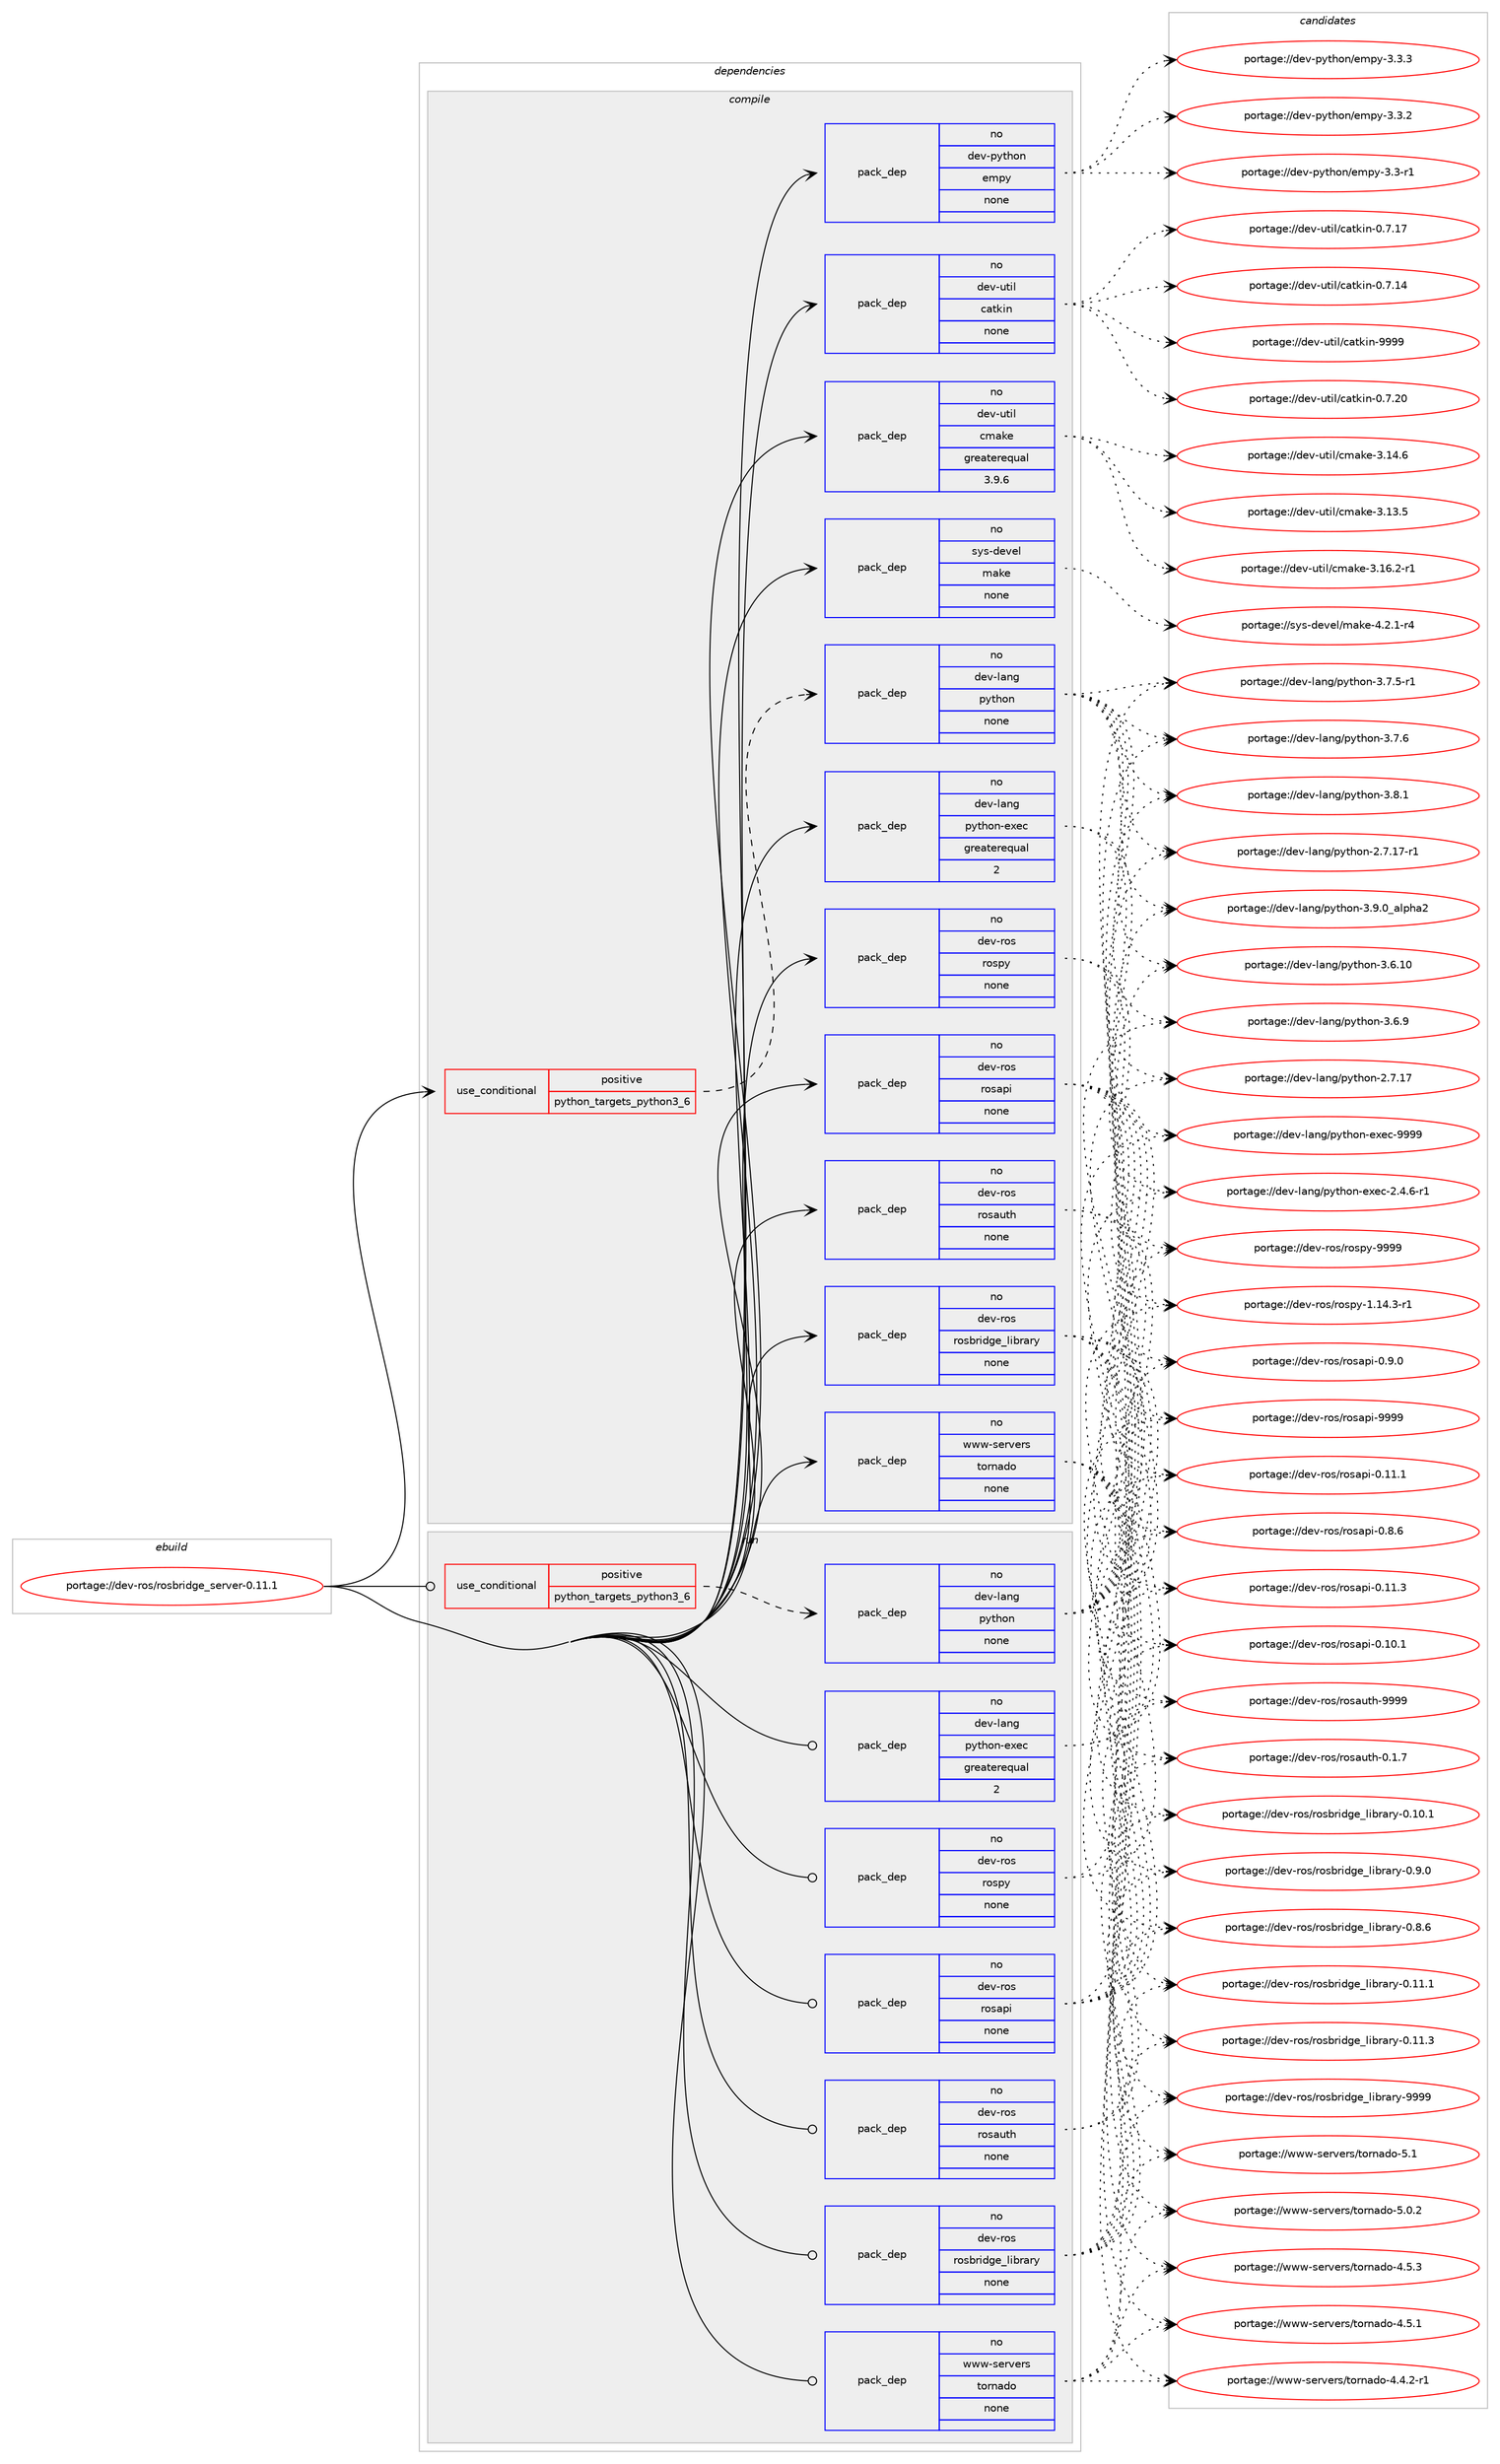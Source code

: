 digraph prolog {

# *************
# Graph options
# *************

newrank=true;
concentrate=true;
compound=true;
graph [rankdir=LR,fontname=Helvetica,fontsize=10,ranksep=1.5];#, ranksep=2.5, nodesep=0.2];
edge  [arrowhead=vee];
node  [fontname=Helvetica,fontsize=10];

# **********
# The ebuild
# **********

subgraph cluster_leftcol {
color=gray;
rank=same;
label=<<i>ebuild</i>>;
id [label="portage://dev-ros/rosbridge_server-0.11.1", color=red, width=4, href="../dev-ros/rosbridge_server-0.11.1.svg"];
}

# ****************
# The dependencies
# ****************

subgraph cluster_midcol {
color=gray;
label=<<i>dependencies</i>>;
subgraph cluster_compile {
fillcolor="#eeeeee";
style=filled;
label=<<i>compile</i>>;
subgraph cond98288 {
dependency389616 [label=<<TABLE BORDER="0" CELLBORDER="1" CELLSPACING="0" CELLPADDING="4"><TR><TD ROWSPAN="3" CELLPADDING="10">use_conditional</TD></TR><TR><TD>positive</TD></TR><TR><TD>python_targets_python3_6</TD></TR></TABLE>>, shape=none, color=red];
subgraph pack286475 {
dependency389617 [label=<<TABLE BORDER="0" CELLBORDER="1" CELLSPACING="0" CELLPADDING="4" WIDTH="220"><TR><TD ROWSPAN="6" CELLPADDING="30">pack_dep</TD></TR><TR><TD WIDTH="110">no</TD></TR><TR><TD>dev-lang</TD></TR><TR><TD>python</TD></TR><TR><TD>none</TD></TR><TR><TD></TD></TR></TABLE>>, shape=none, color=blue];
}
dependency389616:e -> dependency389617:w [weight=20,style="dashed",arrowhead="vee"];
}
id:e -> dependency389616:w [weight=20,style="solid",arrowhead="vee"];
subgraph pack286476 {
dependency389618 [label=<<TABLE BORDER="0" CELLBORDER="1" CELLSPACING="0" CELLPADDING="4" WIDTH="220"><TR><TD ROWSPAN="6" CELLPADDING="30">pack_dep</TD></TR><TR><TD WIDTH="110">no</TD></TR><TR><TD>dev-lang</TD></TR><TR><TD>python-exec</TD></TR><TR><TD>greaterequal</TD></TR><TR><TD>2</TD></TR></TABLE>>, shape=none, color=blue];
}
id:e -> dependency389618:w [weight=20,style="solid",arrowhead="vee"];
subgraph pack286477 {
dependency389619 [label=<<TABLE BORDER="0" CELLBORDER="1" CELLSPACING="0" CELLPADDING="4" WIDTH="220"><TR><TD ROWSPAN="6" CELLPADDING="30">pack_dep</TD></TR><TR><TD WIDTH="110">no</TD></TR><TR><TD>dev-python</TD></TR><TR><TD>empy</TD></TR><TR><TD>none</TD></TR><TR><TD></TD></TR></TABLE>>, shape=none, color=blue];
}
id:e -> dependency389619:w [weight=20,style="solid",arrowhead="vee"];
subgraph pack286478 {
dependency389620 [label=<<TABLE BORDER="0" CELLBORDER="1" CELLSPACING="0" CELLPADDING="4" WIDTH="220"><TR><TD ROWSPAN="6" CELLPADDING="30">pack_dep</TD></TR><TR><TD WIDTH="110">no</TD></TR><TR><TD>dev-ros</TD></TR><TR><TD>rosapi</TD></TR><TR><TD>none</TD></TR><TR><TD></TD></TR></TABLE>>, shape=none, color=blue];
}
id:e -> dependency389620:w [weight=20,style="solid",arrowhead="vee"];
subgraph pack286479 {
dependency389621 [label=<<TABLE BORDER="0" CELLBORDER="1" CELLSPACING="0" CELLPADDING="4" WIDTH="220"><TR><TD ROWSPAN="6" CELLPADDING="30">pack_dep</TD></TR><TR><TD WIDTH="110">no</TD></TR><TR><TD>dev-ros</TD></TR><TR><TD>rosauth</TD></TR><TR><TD>none</TD></TR><TR><TD></TD></TR></TABLE>>, shape=none, color=blue];
}
id:e -> dependency389621:w [weight=20,style="solid",arrowhead="vee"];
subgraph pack286480 {
dependency389622 [label=<<TABLE BORDER="0" CELLBORDER="1" CELLSPACING="0" CELLPADDING="4" WIDTH="220"><TR><TD ROWSPAN="6" CELLPADDING="30">pack_dep</TD></TR><TR><TD WIDTH="110">no</TD></TR><TR><TD>dev-ros</TD></TR><TR><TD>rosbridge_library</TD></TR><TR><TD>none</TD></TR><TR><TD></TD></TR></TABLE>>, shape=none, color=blue];
}
id:e -> dependency389622:w [weight=20,style="solid",arrowhead="vee"];
subgraph pack286481 {
dependency389623 [label=<<TABLE BORDER="0" CELLBORDER="1" CELLSPACING="0" CELLPADDING="4" WIDTH="220"><TR><TD ROWSPAN="6" CELLPADDING="30">pack_dep</TD></TR><TR><TD WIDTH="110">no</TD></TR><TR><TD>dev-ros</TD></TR><TR><TD>rospy</TD></TR><TR><TD>none</TD></TR><TR><TD></TD></TR></TABLE>>, shape=none, color=blue];
}
id:e -> dependency389623:w [weight=20,style="solid",arrowhead="vee"];
subgraph pack286482 {
dependency389624 [label=<<TABLE BORDER="0" CELLBORDER="1" CELLSPACING="0" CELLPADDING="4" WIDTH="220"><TR><TD ROWSPAN="6" CELLPADDING="30">pack_dep</TD></TR><TR><TD WIDTH="110">no</TD></TR><TR><TD>dev-util</TD></TR><TR><TD>catkin</TD></TR><TR><TD>none</TD></TR><TR><TD></TD></TR></TABLE>>, shape=none, color=blue];
}
id:e -> dependency389624:w [weight=20,style="solid",arrowhead="vee"];
subgraph pack286483 {
dependency389625 [label=<<TABLE BORDER="0" CELLBORDER="1" CELLSPACING="0" CELLPADDING="4" WIDTH="220"><TR><TD ROWSPAN="6" CELLPADDING="30">pack_dep</TD></TR><TR><TD WIDTH="110">no</TD></TR><TR><TD>dev-util</TD></TR><TR><TD>cmake</TD></TR><TR><TD>greaterequal</TD></TR><TR><TD>3.9.6</TD></TR></TABLE>>, shape=none, color=blue];
}
id:e -> dependency389625:w [weight=20,style="solid",arrowhead="vee"];
subgraph pack286484 {
dependency389626 [label=<<TABLE BORDER="0" CELLBORDER="1" CELLSPACING="0" CELLPADDING="4" WIDTH="220"><TR><TD ROWSPAN="6" CELLPADDING="30">pack_dep</TD></TR><TR><TD WIDTH="110">no</TD></TR><TR><TD>sys-devel</TD></TR><TR><TD>make</TD></TR><TR><TD>none</TD></TR><TR><TD></TD></TR></TABLE>>, shape=none, color=blue];
}
id:e -> dependency389626:w [weight=20,style="solid",arrowhead="vee"];
subgraph pack286485 {
dependency389627 [label=<<TABLE BORDER="0" CELLBORDER="1" CELLSPACING="0" CELLPADDING="4" WIDTH="220"><TR><TD ROWSPAN="6" CELLPADDING="30">pack_dep</TD></TR><TR><TD WIDTH="110">no</TD></TR><TR><TD>www-servers</TD></TR><TR><TD>tornado</TD></TR><TR><TD>none</TD></TR><TR><TD></TD></TR></TABLE>>, shape=none, color=blue];
}
id:e -> dependency389627:w [weight=20,style="solid",arrowhead="vee"];
}
subgraph cluster_compileandrun {
fillcolor="#eeeeee";
style=filled;
label=<<i>compile and run</i>>;
}
subgraph cluster_run {
fillcolor="#eeeeee";
style=filled;
label=<<i>run</i>>;
subgraph cond98289 {
dependency389628 [label=<<TABLE BORDER="0" CELLBORDER="1" CELLSPACING="0" CELLPADDING="4"><TR><TD ROWSPAN="3" CELLPADDING="10">use_conditional</TD></TR><TR><TD>positive</TD></TR><TR><TD>python_targets_python3_6</TD></TR></TABLE>>, shape=none, color=red];
subgraph pack286486 {
dependency389629 [label=<<TABLE BORDER="0" CELLBORDER="1" CELLSPACING="0" CELLPADDING="4" WIDTH="220"><TR><TD ROWSPAN="6" CELLPADDING="30">pack_dep</TD></TR><TR><TD WIDTH="110">no</TD></TR><TR><TD>dev-lang</TD></TR><TR><TD>python</TD></TR><TR><TD>none</TD></TR><TR><TD></TD></TR></TABLE>>, shape=none, color=blue];
}
dependency389628:e -> dependency389629:w [weight=20,style="dashed",arrowhead="vee"];
}
id:e -> dependency389628:w [weight=20,style="solid",arrowhead="odot"];
subgraph pack286487 {
dependency389630 [label=<<TABLE BORDER="0" CELLBORDER="1" CELLSPACING="0" CELLPADDING="4" WIDTH="220"><TR><TD ROWSPAN="6" CELLPADDING="30">pack_dep</TD></TR><TR><TD WIDTH="110">no</TD></TR><TR><TD>dev-lang</TD></TR><TR><TD>python-exec</TD></TR><TR><TD>greaterequal</TD></TR><TR><TD>2</TD></TR></TABLE>>, shape=none, color=blue];
}
id:e -> dependency389630:w [weight=20,style="solid",arrowhead="odot"];
subgraph pack286488 {
dependency389631 [label=<<TABLE BORDER="0" CELLBORDER="1" CELLSPACING="0" CELLPADDING="4" WIDTH="220"><TR><TD ROWSPAN="6" CELLPADDING="30">pack_dep</TD></TR><TR><TD WIDTH="110">no</TD></TR><TR><TD>dev-ros</TD></TR><TR><TD>rosapi</TD></TR><TR><TD>none</TD></TR><TR><TD></TD></TR></TABLE>>, shape=none, color=blue];
}
id:e -> dependency389631:w [weight=20,style="solid",arrowhead="odot"];
subgraph pack286489 {
dependency389632 [label=<<TABLE BORDER="0" CELLBORDER="1" CELLSPACING="0" CELLPADDING="4" WIDTH="220"><TR><TD ROWSPAN="6" CELLPADDING="30">pack_dep</TD></TR><TR><TD WIDTH="110">no</TD></TR><TR><TD>dev-ros</TD></TR><TR><TD>rosauth</TD></TR><TR><TD>none</TD></TR><TR><TD></TD></TR></TABLE>>, shape=none, color=blue];
}
id:e -> dependency389632:w [weight=20,style="solid",arrowhead="odot"];
subgraph pack286490 {
dependency389633 [label=<<TABLE BORDER="0" CELLBORDER="1" CELLSPACING="0" CELLPADDING="4" WIDTH="220"><TR><TD ROWSPAN="6" CELLPADDING="30">pack_dep</TD></TR><TR><TD WIDTH="110">no</TD></TR><TR><TD>dev-ros</TD></TR><TR><TD>rosbridge_library</TD></TR><TR><TD>none</TD></TR><TR><TD></TD></TR></TABLE>>, shape=none, color=blue];
}
id:e -> dependency389633:w [weight=20,style="solid",arrowhead="odot"];
subgraph pack286491 {
dependency389634 [label=<<TABLE BORDER="0" CELLBORDER="1" CELLSPACING="0" CELLPADDING="4" WIDTH="220"><TR><TD ROWSPAN="6" CELLPADDING="30">pack_dep</TD></TR><TR><TD WIDTH="110">no</TD></TR><TR><TD>dev-ros</TD></TR><TR><TD>rospy</TD></TR><TR><TD>none</TD></TR><TR><TD></TD></TR></TABLE>>, shape=none, color=blue];
}
id:e -> dependency389634:w [weight=20,style="solid",arrowhead="odot"];
subgraph pack286492 {
dependency389635 [label=<<TABLE BORDER="0" CELLBORDER="1" CELLSPACING="0" CELLPADDING="4" WIDTH="220"><TR><TD ROWSPAN="6" CELLPADDING="30">pack_dep</TD></TR><TR><TD WIDTH="110">no</TD></TR><TR><TD>www-servers</TD></TR><TR><TD>tornado</TD></TR><TR><TD>none</TD></TR><TR><TD></TD></TR></TABLE>>, shape=none, color=blue];
}
id:e -> dependency389635:w [weight=20,style="solid",arrowhead="odot"];
}
}

# **************
# The candidates
# **************

subgraph cluster_choices {
rank=same;
color=gray;
label=<<i>candidates</i>>;

subgraph choice286475 {
color=black;
nodesep=1;
choice10010111845108971101034711212111610411111045514657464895971081121049750 [label="portage://dev-lang/python-3.9.0_alpha2", color=red, width=4,href="../dev-lang/python-3.9.0_alpha2.svg"];
choice100101118451089711010347112121116104111110455146564649 [label="portage://dev-lang/python-3.8.1", color=red, width=4,href="../dev-lang/python-3.8.1.svg"];
choice100101118451089711010347112121116104111110455146554654 [label="portage://dev-lang/python-3.7.6", color=red, width=4,href="../dev-lang/python-3.7.6.svg"];
choice1001011184510897110103471121211161041111104551465546534511449 [label="portage://dev-lang/python-3.7.5-r1", color=red, width=4,href="../dev-lang/python-3.7.5-r1.svg"];
choice100101118451089711010347112121116104111110455146544657 [label="portage://dev-lang/python-3.6.9", color=red, width=4,href="../dev-lang/python-3.6.9.svg"];
choice10010111845108971101034711212111610411111045514654464948 [label="portage://dev-lang/python-3.6.10", color=red, width=4,href="../dev-lang/python-3.6.10.svg"];
choice100101118451089711010347112121116104111110455046554649554511449 [label="portage://dev-lang/python-2.7.17-r1", color=red, width=4,href="../dev-lang/python-2.7.17-r1.svg"];
choice10010111845108971101034711212111610411111045504655464955 [label="portage://dev-lang/python-2.7.17", color=red, width=4,href="../dev-lang/python-2.7.17.svg"];
dependency389617:e -> choice10010111845108971101034711212111610411111045514657464895971081121049750:w [style=dotted,weight="100"];
dependency389617:e -> choice100101118451089711010347112121116104111110455146564649:w [style=dotted,weight="100"];
dependency389617:e -> choice100101118451089711010347112121116104111110455146554654:w [style=dotted,weight="100"];
dependency389617:e -> choice1001011184510897110103471121211161041111104551465546534511449:w [style=dotted,weight="100"];
dependency389617:e -> choice100101118451089711010347112121116104111110455146544657:w [style=dotted,weight="100"];
dependency389617:e -> choice10010111845108971101034711212111610411111045514654464948:w [style=dotted,weight="100"];
dependency389617:e -> choice100101118451089711010347112121116104111110455046554649554511449:w [style=dotted,weight="100"];
dependency389617:e -> choice10010111845108971101034711212111610411111045504655464955:w [style=dotted,weight="100"];
}
subgraph choice286476 {
color=black;
nodesep=1;
choice10010111845108971101034711212111610411111045101120101994557575757 [label="portage://dev-lang/python-exec-9999", color=red, width=4,href="../dev-lang/python-exec-9999.svg"];
choice10010111845108971101034711212111610411111045101120101994550465246544511449 [label="portage://dev-lang/python-exec-2.4.6-r1", color=red, width=4,href="../dev-lang/python-exec-2.4.6-r1.svg"];
dependency389618:e -> choice10010111845108971101034711212111610411111045101120101994557575757:w [style=dotted,weight="100"];
dependency389618:e -> choice10010111845108971101034711212111610411111045101120101994550465246544511449:w [style=dotted,weight="100"];
}
subgraph choice286477 {
color=black;
nodesep=1;
choice1001011184511212111610411111047101109112121455146514651 [label="portage://dev-python/empy-3.3.3", color=red, width=4,href="../dev-python/empy-3.3.3.svg"];
choice1001011184511212111610411111047101109112121455146514650 [label="portage://dev-python/empy-3.3.2", color=red, width=4,href="../dev-python/empy-3.3.2.svg"];
choice1001011184511212111610411111047101109112121455146514511449 [label="portage://dev-python/empy-3.3-r1", color=red, width=4,href="../dev-python/empy-3.3-r1.svg"];
dependency389619:e -> choice1001011184511212111610411111047101109112121455146514651:w [style=dotted,weight="100"];
dependency389619:e -> choice1001011184511212111610411111047101109112121455146514650:w [style=dotted,weight="100"];
dependency389619:e -> choice1001011184511212111610411111047101109112121455146514511449:w [style=dotted,weight="100"];
}
subgraph choice286478 {
color=black;
nodesep=1;
choice1001011184511411111547114111115971121054557575757 [label="portage://dev-ros/rosapi-9999", color=red, width=4,href="../dev-ros/rosapi-9999.svg"];
choice100101118451141111154711411111597112105454846574648 [label="portage://dev-ros/rosapi-0.9.0", color=red, width=4,href="../dev-ros/rosapi-0.9.0.svg"];
choice100101118451141111154711411111597112105454846564654 [label="portage://dev-ros/rosapi-0.8.6", color=red, width=4,href="../dev-ros/rosapi-0.8.6.svg"];
choice10010111845114111115471141111159711210545484649494651 [label="portage://dev-ros/rosapi-0.11.3", color=red, width=4,href="../dev-ros/rosapi-0.11.3.svg"];
choice10010111845114111115471141111159711210545484649494649 [label="portage://dev-ros/rosapi-0.11.1", color=red, width=4,href="../dev-ros/rosapi-0.11.1.svg"];
choice10010111845114111115471141111159711210545484649484649 [label="portage://dev-ros/rosapi-0.10.1", color=red, width=4,href="../dev-ros/rosapi-0.10.1.svg"];
dependency389620:e -> choice1001011184511411111547114111115971121054557575757:w [style=dotted,weight="100"];
dependency389620:e -> choice100101118451141111154711411111597112105454846574648:w [style=dotted,weight="100"];
dependency389620:e -> choice100101118451141111154711411111597112105454846564654:w [style=dotted,weight="100"];
dependency389620:e -> choice10010111845114111115471141111159711210545484649494651:w [style=dotted,weight="100"];
dependency389620:e -> choice10010111845114111115471141111159711210545484649494649:w [style=dotted,weight="100"];
dependency389620:e -> choice10010111845114111115471141111159711210545484649484649:w [style=dotted,weight="100"];
}
subgraph choice286479 {
color=black;
nodesep=1;
choice1001011184511411111547114111115971171161044557575757 [label="portage://dev-ros/rosauth-9999", color=red, width=4,href="../dev-ros/rosauth-9999.svg"];
choice100101118451141111154711411111597117116104454846494655 [label="portage://dev-ros/rosauth-0.1.7", color=red, width=4,href="../dev-ros/rosauth-0.1.7.svg"];
dependency389621:e -> choice1001011184511411111547114111115971171161044557575757:w [style=dotted,weight="100"];
dependency389621:e -> choice100101118451141111154711411111597117116104454846494655:w [style=dotted,weight="100"];
}
subgraph choice286480 {
color=black;
nodesep=1;
choice1001011184511411111547114111115981141051001031019510810598114971141214557575757 [label="portage://dev-ros/rosbridge_library-9999", color=red, width=4,href="../dev-ros/rosbridge_library-9999.svg"];
choice100101118451141111154711411111598114105100103101951081059811497114121454846574648 [label="portage://dev-ros/rosbridge_library-0.9.0", color=red, width=4,href="../dev-ros/rosbridge_library-0.9.0.svg"];
choice100101118451141111154711411111598114105100103101951081059811497114121454846564654 [label="portage://dev-ros/rosbridge_library-0.8.6", color=red, width=4,href="../dev-ros/rosbridge_library-0.8.6.svg"];
choice10010111845114111115471141111159811410510010310195108105981149711412145484649494651 [label="portage://dev-ros/rosbridge_library-0.11.3", color=red, width=4,href="../dev-ros/rosbridge_library-0.11.3.svg"];
choice10010111845114111115471141111159811410510010310195108105981149711412145484649494649 [label="portage://dev-ros/rosbridge_library-0.11.1", color=red, width=4,href="../dev-ros/rosbridge_library-0.11.1.svg"];
choice10010111845114111115471141111159811410510010310195108105981149711412145484649484649 [label="portage://dev-ros/rosbridge_library-0.10.1", color=red, width=4,href="../dev-ros/rosbridge_library-0.10.1.svg"];
dependency389622:e -> choice1001011184511411111547114111115981141051001031019510810598114971141214557575757:w [style=dotted,weight="100"];
dependency389622:e -> choice100101118451141111154711411111598114105100103101951081059811497114121454846574648:w [style=dotted,weight="100"];
dependency389622:e -> choice100101118451141111154711411111598114105100103101951081059811497114121454846564654:w [style=dotted,weight="100"];
dependency389622:e -> choice10010111845114111115471141111159811410510010310195108105981149711412145484649494651:w [style=dotted,weight="100"];
dependency389622:e -> choice10010111845114111115471141111159811410510010310195108105981149711412145484649494649:w [style=dotted,weight="100"];
dependency389622:e -> choice10010111845114111115471141111159811410510010310195108105981149711412145484649484649:w [style=dotted,weight="100"];
}
subgraph choice286481 {
color=black;
nodesep=1;
choice10010111845114111115471141111151121214557575757 [label="portage://dev-ros/rospy-9999", color=red, width=4,href="../dev-ros/rospy-9999.svg"];
choice1001011184511411111547114111115112121454946495246514511449 [label="portage://dev-ros/rospy-1.14.3-r1", color=red, width=4,href="../dev-ros/rospy-1.14.3-r1.svg"];
dependency389623:e -> choice10010111845114111115471141111151121214557575757:w [style=dotted,weight="100"];
dependency389623:e -> choice1001011184511411111547114111115112121454946495246514511449:w [style=dotted,weight="100"];
}
subgraph choice286482 {
color=black;
nodesep=1;
choice100101118451171161051084799971161071051104557575757 [label="portage://dev-util/catkin-9999", color=red, width=4,href="../dev-util/catkin-9999.svg"];
choice1001011184511711610510847999711610710511045484655465048 [label="portage://dev-util/catkin-0.7.20", color=red, width=4,href="../dev-util/catkin-0.7.20.svg"];
choice1001011184511711610510847999711610710511045484655464955 [label="portage://dev-util/catkin-0.7.17", color=red, width=4,href="../dev-util/catkin-0.7.17.svg"];
choice1001011184511711610510847999711610710511045484655464952 [label="portage://dev-util/catkin-0.7.14", color=red, width=4,href="../dev-util/catkin-0.7.14.svg"];
dependency389624:e -> choice100101118451171161051084799971161071051104557575757:w [style=dotted,weight="100"];
dependency389624:e -> choice1001011184511711610510847999711610710511045484655465048:w [style=dotted,weight="100"];
dependency389624:e -> choice1001011184511711610510847999711610710511045484655464955:w [style=dotted,weight="100"];
dependency389624:e -> choice1001011184511711610510847999711610710511045484655464952:w [style=dotted,weight="100"];
}
subgraph choice286483 {
color=black;
nodesep=1;
choice10010111845117116105108479910997107101455146495446504511449 [label="portage://dev-util/cmake-3.16.2-r1", color=red, width=4,href="../dev-util/cmake-3.16.2-r1.svg"];
choice1001011184511711610510847991099710710145514649524654 [label="portage://dev-util/cmake-3.14.6", color=red, width=4,href="../dev-util/cmake-3.14.6.svg"];
choice1001011184511711610510847991099710710145514649514653 [label="portage://dev-util/cmake-3.13.5", color=red, width=4,href="../dev-util/cmake-3.13.5.svg"];
dependency389625:e -> choice10010111845117116105108479910997107101455146495446504511449:w [style=dotted,weight="100"];
dependency389625:e -> choice1001011184511711610510847991099710710145514649524654:w [style=dotted,weight="100"];
dependency389625:e -> choice1001011184511711610510847991099710710145514649514653:w [style=dotted,weight="100"];
}
subgraph choice286484 {
color=black;
nodesep=1;
choice1151211154510010111810110847109971071014552465046494511452 [label="portage://sys-devel/make-4.2.1-r4", color=red, width=4,href="../sys-devel/make-4.2.1-r4.svg"];
dependency389626:e -> choice1151211154510010111810110847109971071014552465046494511452:w [style=dotted,weight="100"];
}
subgraph choice286485 {
color=black;
nodesep=1;
choice11911911945115101114118101114115471161111141109710011145534649 [label="portage://www-servers/tornado-5.1", color=red, width=4,href="../www-servers/tornado-5.1.svg"];
choice119119119451151011141181011141154711611111411097100111455346484650 [label="portage://www-servers/tornado-5.0.2", color=red, width=4,href="../www-servers/tornado-5.0.2.svg"];
choice119119119451151011141181011141154711611111411097100111455246534651 [label="portage://www-servers/tornado-4.5.3", color=red, width=4,href="../www-servers/tornado-4.5.3.svg"];
choice119119119451151011141181011141154711611111411097100111455246534649 [label="portage://www-servers/tornado-4.5.1", color=red, width=4,href="../www-servers/tornado-4.5.1.svg"];
choice1191191194511510111411810111411547116111114110971001114552465246504511449 [label="portage://www-servers/tornado-4.4.2-r1", color=red, width=4,href="../www-servers/tornado-4.4.2-r1.svg"];
dependency389627:e -> choice11911911945115101114118101114115471161111141109710011145534649:w [style=dotted,weight="100"];
dependency389627:e -> choice119119119451151011141181011141154711611111411097100111455346484650:w [style=dotted,weight="100"];
dependency389627:e -> choice119119119451151011141181011141154711611111411097100111455246534651:w [style=dotted,weight="100"];
dependency389627:e -> choice119119119451151011141181011141154711611111411097100111455246534649:w [style=dotted,weight="100"];
dependency389627:e -> choice1191191194511510111411810111411547116111114110971001114552465246504511449:w [style=dotted,weight="100"];
}
subgraph choice286486 {
color=black;
nodesep=1;
choice10010111845108971101034711212111610411111045514657464895971081121049750 [label="portage://dev-lang/python-3.9.0_alpha2", color=red, width=4,href="../dev-lang/python-3.9.0_alpha2.svg"];
choice100101118451089711010347112121116104111110455146564649 [label="portage://dev-lang/python-3.8.1", color=red, width=4,href="../dev-lang/python-3.8.1.svg"];
choice100101118451089711010347112121116104111110455146554654 [label="portage://dev-lang/python-3.7.6", color=red, width=4,href="../dev-lang/python-3.7.6.svg"];
choice1001011184510897110103471121211161041111104551465546534511449 [label="portage://dev-lang/python-3.7.5-r1", color=red, width=4,href="../dev-lang/python-3.7.5-r1.svg"];
choice100101118451089711010347112121116104111110455146544657 [label="portage://dev-lang/python-3.6.9", color=red, width=4,href="../dev-lang/python-3.6.9.svg"];
choice10010111845108971101034711212111610411111045514654464948 [label="portage://dev-lang/python-3.6.10", color=red, width=4,href="../dev-lang/python-3.6.10.svg"];
choice100101118451089711010347112121116104111110455046554649554511449 [label="portage://dev-lang/python-2.7.17-r1", color=red, width=4,href="../dev-lang/python-2.7.17-r1.svg"];
choice10010111845108971101034711212111610411111045504655464955 [label="portage://dev-lang/python-2.7.17", color=red, width=4,href="../dev-lang/python-2.7.17.svg"];
dependency389629:e -> choice10010111845108971101034711212111610411111045514657464895971081121049750:w [style=dotted,weight="100"];
dependency389629:e -> choice100101118451089711010347112121116104111110455146564649:w [style=dotted,weight="100"];
dependency389629:e -> choice100101118451089711010347112121116104111110455146554654:w [style=dotted,weight="100"];
dependency389629:e -> choice1001011184510897110103471121211161041111104551465546534511449:w [style=dotted,weight="100"];
dependency389629:e -> choice100101118451089711010347112121116104111110455146544657:w [style=dotted,weight="100"];
dependency389629:e -> choice10010111845108971101034711212111610411111045514654464948:w [style=dotted,weight="100"];
dependency389629:e -> choice100101118451089711010347112121116104111110455046554649554511449:w [style=dotted,weight="100"];
dependency389629:e -> choice10010111845108971101034711212111610411111045504655464955:w [style=dotted,weight="100"];
}
subgraph choice286487 {
color=black;
nodesep=1;
choice10010111845108971101034711212111610411111045101120101994557575757 [label="portage://dev-lang/python-exec-9999", color=red, width=4,href="../dev-lang/python-exec-9999.svg"];
choice10010111845108971101034711212111610411111045101120101994550465246544511449 [label="portage://dev-lang/python-exec-2.4.6-r1", color=red, width=4,href="../dev-lang/python-exec-2.4.6-r1.svg"];
dependency389630:e -> choice10010111845108971101034711212111610411111045101120101994557575757:w [style=dotted,weight="100"];
dependency389630:e -> choice10010111845108971101034711212111610411111045101120101994550465246544511449:w [style=dotted,weight="100"];
}
subgraph choice286488 {
color=black;
nodesep=1;
choice1001011184511411111547114111115971121054557575757 [label="portage://dev-ros/rosapi-9999", color=red, width=4,href="../dev-ros/rosapi-9999.svg"];
choice100101118451141111154711411111597112105454846574648 [label="portage://dev-ros/rosapi-0.9.0", color=red, width=4,href="../dev-ros/rosapi-0.9.0.svg"];
choice100101118451141111154711411111597112105454846564654 [label="portage://dev-ros/rosapi-0.8.6", color=red, width=4,href="../dev-ros/rosapi-0.8.6.svg"];
choice10010111845114111115471141111159711210545484649494651 [label="portage://dev-ros/rosapi-0.11.3", color=red, width=4,href="../dev-ros/rosapi-0.11.3.svg"];
choice10010111845114111115471141111159711210545484649494649 [label="portage://dev-ros/rosapi-0.11.1", color=red, width=4,href="../dev-ros/rosapi-0.11.1.svg"];
choice10010111845114111115471141111159711210545484649484649 [label="portage://dev-ros/rosapi-0.10.1", color=red, width=4,href="../dev-ros/rosapi-0.10.1.svg"];
dependency389631:e -> choice1001011184511411111547114111115971121054557575757:w [style=dotted,weight="100"];
dependency389631:e -> choice100101118451141111154711411111597112105454846574648:w [style=dotted,weight="100"];
dependency389631:e -> choice100101118451141111154711411111597112105454846564654:w [style=dotted,weight="100"];
dependency389631:e -> choice10010111845114111115471141111159711210545484649494651:w [style=dotted,weight="100"];
dependency389631:e -> choice10010111845114111115471141111159711210545484649494649:w [style=dotted,weight="100"];
dependency389631:e -> choice10010111845114111115471141111159711210545484649484649:w [style=dotted,weight="100"];
}
subgraph choice286489 {
color=black;
nodesep=1;
choice1001011184511411111547114111115971171161044557575757 [label="portage://dev-ros/rosauth-9999", color=red, width=4,href="../dev-ros/rosauth-9999.svg"];
choice100101118451141111154711411111597117116104454846494655 [label="portage://dev-ros/rosauth-0.1.7", color=red, width=4,href="../dev-ros/rosauth-0.1.7.svg"];
dependency389632:e -> choice1001011184511411111547114111115971171161044557575757:w [style=dotted,weight="100"];
dependency389632:e -> choice100101118451141111154711411111597117116104454846494655:w [style=dotted,weight="100"];
}
subgraph choice286490 {
color=black;
nodesep=1;
choice1001011184511411111547114111115981141051001031019510810598114971141214557575757 [label="portage://dev-ros/rosbridge_library-9999", color=red, width=4,href="../dev-ros/rosbridge_library-9999.svg"];
choice100101118451141111154711411111598114105100103101951081059811497114121454846574648 [label="portage://dev-ros/rosbridge_library-0.9.0", color=red, width=4,href="../dev-ros/rosbridge_library-0.9.0.svg"];
choice100101118451141111154711411111598114105100103101951081059811497114121454846564654 [label="portage://dev-ros/rosbridge_library-0.8.6", color=red, width=4,href="../dev-ros/rosbridge_library-0.8.6.svg"];
choice10010111845114111115471141111159811410510010310195108105981149711412145484649494651 [label="portage://dev-ros/rosbridge_library-0.11.3", color=red, width=4,href="../dev-ros/rosbridge_library-0.11.3.svg"];
choice10010111845114111115471141111159811410510010310195108105981149711412145484649494649 [label="portage://dev-ros/rosbridge_library-0.11.1", color=red, width=4,href="../dev-ros/rosbridge_library-0.11.1.svg"];
choice10010111845114111115471141111159811410510010310195108105981149711412145484649484649 [label="portage://dev-ros/rosbridge_library-0.10.1", color=red, width=4,href="../dev-ros/rosbridge_library-0.10.1.svg"];
dependency389633:e -> choice1001011184511411111547114111115981141051001031019510810598114971141214557575757:w [style=dotted,weight="100"];
dependency389633:e -> choice100101118451141111154711411111598114105100103101951081059811497114121454846574648:w [style=dotted,weight="100"];
dependency389633:e -> choice100101118451141111154711411111598114105100103101951081059811497114121454846564654:w [style=dotted,weight="100"];
dependency389633:e -> choice10010111845114111115471141111159811410510010310195108105981149711412145484649494651:w [style=dotted,weight="100"];
dependency389633:e -> choice10010111845114111115471141111159811410510010310195108105981149711412145484649494649:w [style=dotted,weight="100"];
dependency389633:e -> choice10010111845114111115471141111159811410510010310195108105981149711412145484649484649:w [style=dotted,weight="100"];
}
subgraph choice286491 {
color=black;
nodesep=1;
choice10010111845114111115471141111151121214557575757 [label="portage://dev-ros/rospy-9999", color=red, width=4,href="../dev-ros/rospy-9999.svg"];
choice1001011184511411111547114111115112121454946495246514511449 [label="portage://dev-ros/rospy-1.14.3-r1", color=red, width=4,href="../dev-ros/rospy-1.14.3-r1.svg"];
dependency389634:e -> choice10010111845114111115471141111151121214557575757:w [style=dotted,weight="100"];
dependency389634:e -> choice1001011184511411111547114111115112121454946495246514511449:w [style=dotted,weight="100"];
}
subgraph choice286492 {
color=black;
nodesep=1;
choice11911911945115101114118101114115471161111141109710011145534649 [label="portage://www-servers/tornado-5.1", color=red, width=4,href="../www-servers/tornado-5.1.svg"];
choice119119119451151011141181011141154711611111411097100111455346484650 [label="portage://www-servers/tornado-5.0.2", color=red, width=4,href="../www-servers/tornado-5.0.2.svg"];
choice119119119451151011141181011141154711611111411097100111455246534651 [label="portage://www-servers/tornado-4.5.3", color=red, width=4,href="../www-servers/tornado-4.5.3.svg"];
choice119119119451151011141181011141154711611111411097100111455246534649 [label="portage://www-servers/tornado-4.5.1", color=red, width=4,href="../www-servers/tornado-4.5.1.svg"];
choice1191191194511510111411810111411547116111114110971001114552465246504511449 [label="portage://www-servers/tornado-4.4.2-r1", color=red, width=4,href="../www-servers/tornado-4.4.2-r1.svg"];
dependency389635:e -> choice11911911945115101114118101114115471161111141109710011145534649:w [style=dotted,weight="100"];
dependency389635:e -> choice119119119451151011141181011141154711611111411097100111455346484650:w [style=dotted,weight="100"];
dependency389635:e -> choice119119119451151011141181011141154711611111411097100111455246534651:w [style=dotted,weight="100"];
dependency389635:e -> choice119119119451151011141181011141154711611111411097100111455246534649:w [style=dotted,weight="100"];
dependency389635:e -> choice1191191194511510111411810111411547116111114110971001114552465246504511449:w [style=dotted,weight="100"];
}
}

}
